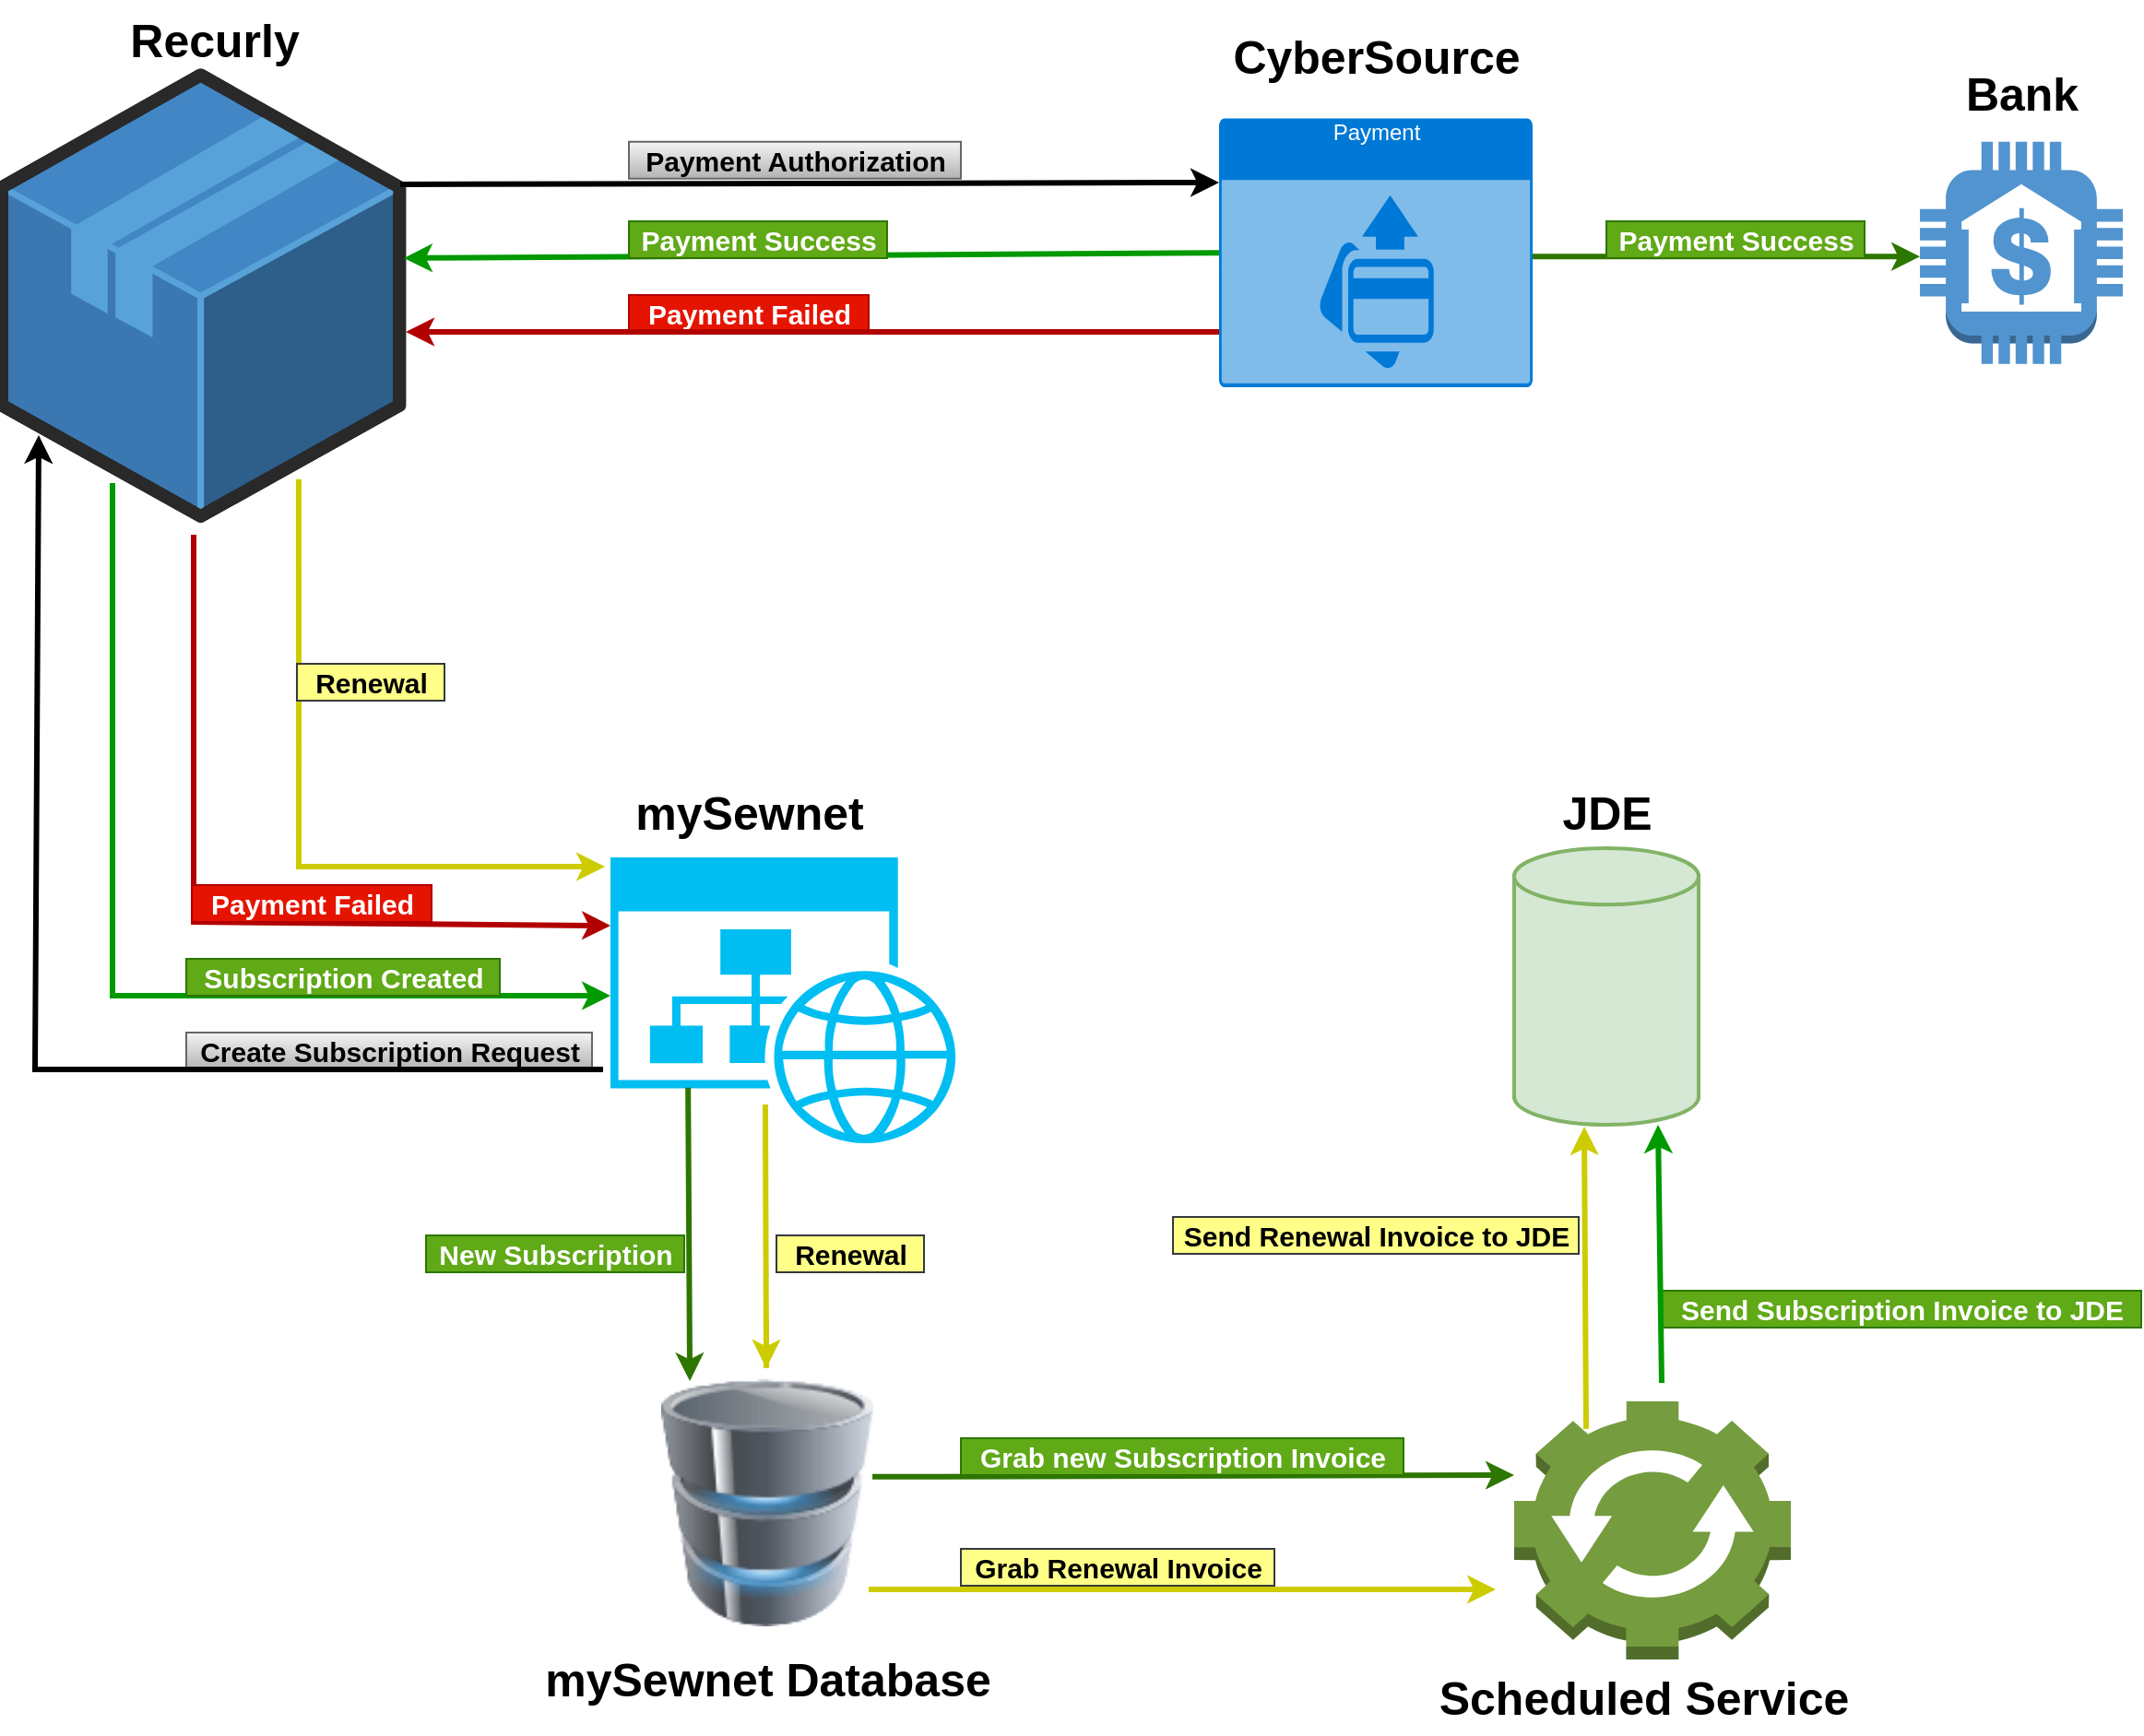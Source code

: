 <mxfile version="19.0.3" type="device"><diagram id="F_wktr2sjTzIy_b7hCwm" name="Page-1"><mxGraphModel dx="1422" dy="865" grid="1" gridSize="10" guides="1" tooltips="1" connect="1" arrows="1" fold="1" page="1" pageScale="1" pageWidth="850" pageHeight="1100" math="0" shadow="0"><root><mxCell id="0"/><mxCell id="1" parent="0"/><mxCell id="9BkCrNIaLBK1aJ_YyVoj-5" value="" style="verticalLabelPosition=bottom;html=1;verticalAlign=top;strokeWidth=1;align=center;outlineConnect=0;dashed=0;outlineConnect=0;shape=mxgraph.aws3d.application;fillColor=#4286c5;strokeColor=#57A2D8;aspect=fixed;" vertex="1" parent="1"><mxGeometry x="100" y="100.7" width="215.64" height="239.3" as="geometry"/></mxCell><mxCell id="9BkCrNIaLBK1aJ_YyVoj-6" value="Recurly" style="text;html=1;align=center;verticalAlign=middle;resizable=0;points=[];autosize=1;strokeColor=none;fillColor=none;fontStyle=1;fontSize=25;" vertex="1" parent="1"><mxGeometry x="160" y="60.7" width="110" height="40" as="geometry"/></mxCell><mxCell id="9BkCrNIaLBK1aJ_YyVoj-8" value="Payment" style="html=1;strokeColor=none;fillColor=#0079D6;labelPosition=center;verticalLabelPosition=middle;verticalAlign=top;align=center;fontSize=12;outlineConnect=0;spacingTop=-6;fontColor=#FFFFFF;sketch=0;shape=mxgraph.sitemap.payment;" vertex="1" parent="1"><mxGeometry x="760" y="124.25" width="170" height="145.75" as="geometry"/></mxCell><mxCell id="9BkCrNIaLBK1aJ_YyVoj-9" value="CyberSource" style="text;html=1;align=center;verticalAlign=middle;resizable=0;points=[];autosize=1;strokeColor=none;fillColor=none;fontStyle=1;fontSize=25;" vertex="1" parent="1"><mxGeometry x="760" y="70" width="170" height="40" as="geometry"/></mxCell><mxCell id="9BkCrNIaLBK1aJ_YyVoj-10" value="" style="outlineConnect=0;dashed=0;verticalLabelPosition=bottom;verticalAlign=top;align=center;html=1;shape=mxgraph.aws3.bank;fillColor=#5294CF;gradientColor=none;fontSize=15;" vertex="1" parent="1"><mxGeometry x="1140" y="136.88" width="110" height="120.5" as="geometry"/></mxCell><mxCell id="9BkCrNIaLBK1aJ_YyVoj-11" value="Bank" style="text;html=1;align=center;verticalAlign=middle;resizable=0;points=[];autosize=1;strokeColor=none;fillColor=none;fontSize=25;fontStyle=1" vertex="1" parent="1"><mxGeometry x="1155" y="90" width="80" height="40" as="geometry"/></mxCell><mxCell id="9BkCrNIaLBK1aJ_YyVoj-12" value="" style="verticalLabelPosition=bottom;html=1;verticalAlign=top;align=center;strokeColor=none;fillColor=#00BEF2;shape=mxgraph.azure.website_generic;pointerEvents=1;fontSize=15;" vertex="1" parent="1"><mxGeometry x="430" y="525" width="190" height="155" as="geometry"/></mxCell><mxCell id="9BkCrNIaLBK1aJ_YyVoj-13" value="mySewnet" style="text;html=1;align=center;verticalAlign=middle;resizable=0;points=[];autosize=1;strokeColor=none;fillColor=none;fontSize=25;fontStyle=1" vertex="1" parent="1"><mxGeometry x="435" y="480" width="140" height="40" as="geometry"/></mxCell><mxCell id="9BkCrNIaLBK1aJ_YyVoj-14" value="" style="strokeWidth=2;html=1;shape=mxgraph.lean_mapping.mrp_erp;whiteSpace=wrap;fontSize=15;fillColor=#d5e8d4;strokeColor=#82b366;" vertex="1" parent="1"><mxGeometry x="920" y="520" width="100" height="150" as="geometry"/></mxCell><mxCell id="9BkCrNIaLBK1aJ_YyVoj-15" value="JDE" style="text;html=1;align=center;verticalAlign=middle;resizable=0;points=[];autosize=1;strokeColor=none;fillColor=none;fontSize=25;fontStyle=1" vertex="1" parent="1"><mxGeometry x="940" y="480" width="60" height="40" as="geometry"/></mxCell><mxCell id="9BkCrNIaLBK1aJ_YyVoj-19" value="" style="endArrow=classic;html=1;rounded=0;fontSize=15;strokeWidth=3;" edge="1" parent="1"><mxGeometry width="50" height="50" relative="1" as="geometry"><mxPoint x="316" y="160" as="sourcePoint"/><mxPoint x="760" y="159" as="targetPoint"/></mxGeometry></mxCell><mxCell id="9BkCrNIaLBK1aJ_YyVoj-20" value="Payment Authorization" style="text;html=1;align=center;verticalAlign=middle;resizable=0;points=[];autosize=1;strokeColor=#666666;fillColor=#f5f5f5;fontSize=15;fontStyle=1;gradientColor=#b3b3b3;" vertex="1" parent="1"><mxGeometry x="440" y="136.88" width="180" height="20" as="geometry"/></mxCell><mxCell id="9BkCrNIaLBK1aJ_YyVoj-21" value="" style="endArrow=classic;html=1;rounded=0;fontSize=25;strokeWidth=3;exitX=1;exitY=0.5;exitDx=0;exitDy=0;exitPerimeter=0;fillColor=#60a917;strokeColor=#2D7600;" edge="1" parent="1"><mxGeometry width="50" height="50" relative="1" as="geometry"><mxPoint x="930" y="199.125" as="sourcePoint"/><mxPoint x="1140" y="199.129" as="targetPoint"/></mxGeometry></mxCell><mxCell id="9BkCrNIaLBK1aJ_YyVoj-22" value="&lt;font style=&quot;font-size: 15px;&quot;&gt;Payment Success&lt;/font&gt;" style="text;html=1;align=center;verticalAlign=middle;resizable=0;points=[];autosize=1;strokeColor=#2D7600;fillColor=#60a917;fontSize=15;fontStyle=1;fontColor=#ffffff;" vertex="1" parent="1"><mxGeometry x="970" y="180" width="140" height="20" as="geometry"/></mxCell><mxCell id="9BkCrNIaLBK1aJ_YyVoj-24" value="Payment Failed" style="text;html=1;align=center;verticalAlign=middle;resizable=0;points=[];autosize=1;strokeColor=#B20000;fillColor=#e51400;fontSize=15;fontStyle=1;fontColor=#ffffff;" vertex="1" parent="1"><mxGeometry x="440" y="220" width="130" height="20" as="geometry"/></mxCell><mxCell id="9BkCrNIaLBK1aJ_YyVoj-25" value="" style="endArrow=classic;html=1;rounded=0;fontSize=15;strokeColor=#009900;strokeWidth=3;exitX=0;exitY=0.5;exitDx=0;exitDy=0;exitPerimeter=0;" edge="1" parent="1" source="9BkCrNIaLBK1aJ_YyVoj-8"><mxGeometry width="50" height="50" relative="1" as="geometry"><mxPoint x="748" y="197.125" as="sourcePoint"/><mxPoint x="318" y="200" as="targetPoint"/></mxGeometry></mxCell><mxCell id="9BkCrNIaLBK1aJ_YyVoj-26" value="Payment Success" style="text;html=1;align=center;verticalAlign=middle;resizable=0;points=[];autosize=1;strokeColor=#2D7600;fillColor=#60a917;fontSize=15;fontStyle=1;fontColor=#ffffff;" vertex="1" parent="1"><mxGeometry x="440" y="180" width="140" height="20" as="geometry"/></mxCell><mxCell id="9BkCrNIaLBK1aJ_YyVoj-27" value="" style="endArrow=classic;html=1;rounded=0;fontSize=15;strokeColor=#009900;strokeWidth=3;" edge="1" parent="1"><mxGeometry width="50" height="50" relative="1" as="geometry"><mxPoint x="160" y="322" as="sourcePoint"/><mxPoint x="430" y="600" as="targetPoint"/><Array as="points"><mxPoint x="160" y="600"/></Array></mxGeometry></mxCell><mxCell id="9BkCrNIaLBK1aJ_YyVoj-28" value="Subscription Created" style="text;html=1;align=center;verticalAlign=middle;resizable=0;points=[];autosize=1;strokeColor=#2D7600;fillColor=#60a917;fontSize=15;fontStyle=1;fontColor=#ffffff;" vertex="1" parent="1"><mxGeometry x="200" y="580" width="170" height="20" as="geometry"/></mxCell><mxCell id="9BkCrNIaLBK1aJ_YyVoj-30" value="Send Subscription Invoice to JDE" style="text;html=1;align=center;verticalAlign=middle;resizable=0;points=[];autosize=1;strokeColor=#2D7600;fillColor=#60a917;fontSize=15;fontStyle=1;fontColor=#ffffff;" vertex="1" parent="1"><mxGeometry x="1000" y="760" width="260" height="20" as="geometry"/></mxCell><mxCell id="9BkCrNIaLBK1aJ_YyVoj-31" value="" style="endArrow=classic;html=1;rounded=0;fontSize=15;strokeColor=#B20000;strokeWidth=3;entryX=0.835;entryY=0.582;entryDx=0;entryDy=0;entryPerimeter=0;fillColor=#e51400;" edge="1" parent="1"><mxGeometry width="50" height="50" relative="1" as="geometry"><mxPoint x="760" y="240" as="sourcePoint"/><mxPoint x="319.059" y="239.973" as="targetPoint"/></mxGeometry></mxCell><mxCell id="9BkCrNIaLBK1aJ_YyVoj-17" value="Create Subscription Request" style="text;html=1;align=center;verticalAlign=middle;resizable=0;points=[];autosize=1;strokeColor=#666666;fillColor=#f5f5f5;fontSize=15;fontStyle=1;gradientColor=#b3b3b3;" vertex="1" parent="1"><mxGeometry x="200" y="620" width="220" height="20" as="geometry"/></mxCell><mxCell id="9BkCrNIaLBK1aJ_YyVoj-33" value="" style="endArrow=classic;html=1;rounded=0;fontSize=15;strokeWidth=3;exitX=-0.021;exitY=0.742;exitDx=0;exitDy=0;exitPerimeter=0;" edge="1" parent="1" source="9BkCrNIaLBK1aJ_YyVoj-12"><mxGeometry width="50" height="50" relative="1" as="geometry"><mxPoint x="158" y="576" as="sourcePoint"/><mxPoint x="120" y="296" as="targetPoint"/><Array as="points"><mxPoint x="118" y="640"/></Array></mxGeometry></mxCell><mxCell id="9BkCrNIaLBK1aJ_YyVoj-36" value="" style="endArrow=classic;html=1;rounded=0;fontSize=15;strokeColor=#B20000;strokeWidth=3;entryX=-0.021;entryY=0.239;entryDx=0;entryDy=0;entryPerimeter=0;fillColor=#e51400;" edge="1" parent="1"><mxGeometry width="50" height="50" relative="1" as="geometry"><mxPoint x="204" y="350" as="sourcePoint"/><mxPoint x="430.01" y="562.045" as="targetPoint"/><Array as="points"><mxPoint x="204" y="560"/></Array></mxGeometry></mxCell><mxCell id="9BkCrNIaLBK1aJ_YyVoj-38" value="Payment Failed" style="text;html=1;align=center;verticalAlign=middle;resizable=0;points=[];autosize=1;strokeColor=#B20000;fillColor=#e51400;fontSize=15;fontStyle=1;fontColor=#ffffff;" vertex="1" parent="1"><mxGeometry x="203" y="540" width="130" height="20" as="geometry"/></mxCell><mxCell id="9BkCrNIaLBK1aJ_YyVoj-40" value="" style="image;html=1;image=img/lib/clip_art/computers/Database_128x128.png;fontSize=15;fillColor=none;" vertex="1" parent="1"><mxGeometry x="457.5" y="770" width="115" height="210" as="geometry"/></mxCell><mxCell id="9BkCrNIaLBK1aJ_YyVoj-41" value="mySewnet Database" style="text;html=1;align=center;verticalAlign=middle;resizable=0;points=[];autosize=1;strokeColor=none;fillColor=none;fontSize=25;fontStyle=1" vertex="1" parent="1"><mxGeometry x="385" y="950" width="260" height="40" as="geometry"/></mxCell><mxCell id="9BkCrNIaLBK1aJ_YyVoj-42" value="" style="endArrow=classic;html=1;rounded=0;fontSize=25;strokeWidth=3;exitX=0.432;exitY=0.535;exitDx=0;exitDy=0;exitPerimeter=0;fillColor=#60a917;strokeColor=#2D7600;entryX=0.57;entryY=-0.014;entryDx=0;entryDy=0;entryPerimeter=0;" edge="1" parent="1"><mxGeometry width="50" height="50" relative="1" as="geometry"><mxPoint x="472.08" y="649.925" as="sourcePoint"/><mxPoint x="473.05" y="809.06" as="targetPoint"/></mxGeometry></mxCell><mxCell id="9BkCrNIaLBK1aJ_YyVoj-44" value="New Subscription" style="text;html=1;align=center;verticalAlign=middle;resizable=0;points=[];autosize=1;strokeColor=#2D7600;fillColor=#60a917;fontSize=15;fontStyle=1;fontColor=#ffffff;" vertex="1" parent="1"><mxGeometry x="330" y="730" width="140" height="20" as="geometry"/></mxCell><mxCell id="9BkCrNIaLBK1aJ_YyVoj-45" value="" style="endArrow=classic;html=1;rounded=0;fontSize=15;strokeColor=#CCCC00;strokeWidth=3;exitX=0.714;exitY=0.916;exitDx=0;exitDy=0;exitPerimeter=0;fillColor=#ffff88;" edge="1" parent="1"><mxGeometry width="50" height="50" relative="1" as="geometry"><mxPoint x="260.967" y="319.899" as="sourcePoint"/><mxPoint x="427" y="530" as="targetPoint"/><Array as="points"><mxPoint x="261" y="530"/></Array></mxGeometry></mxCell><mxCell id="9BkCrNIaLBK1aJ_YyVoj-46" value="Renewal" style="text;html=1;align=center;verticalAlign=middle;resizable=0;points=[];autosize=1;strokeColor=#36393d;fillColor=#ffff88;fontSize=15;fontStyle=1" vertex="1" parent="1"><mxGeometry x="260" y="420" width="80" height="20" as="geometry"/></mxCell><mxCell id="9BkCrNIaLBK1aJ_YyVoj-47" value="" style="endArrow=classic;html=1;rounded=0;fontSize=15;strokeColor=#CCCC00;strokeWidth=3;fillColor=#ffff88;exitX=0.442;exitY=1.019;exitDx=0;exitDy=0;exitPerimeter=0;" edge="1" parent="1"><mxGeometry width="50" height="50" relative="1" as="geometry"><mxPoint x="513.98" y="658.945" as="sourcePoint"/><mxPoint x="514.5" y="802" as="targetPoint"/><Array as="points"><mxPoint x="514.5" y="802"/><mxPoint x="514.5" y="776"/></Array></mxGeometry></mxCell><mxCell id="9BkCrNIaLBK1aJ_YyVoj-49" value="Renewal" style="text;html=1;align=center;verticalAlign=middle;resizable=0;points=[];autosize=1;strokeColor=#36393d;fillColor=#ffff88;fontSize=15;fontStyle=1" vertex="1" parent="1"><mxGeometry x="520" y="730" width="80" height="20" as="geometry"/></mxCell><mxCell id="9BkCrNIaLBK1aJ_YyVoj-50" value="" style="endArrow=classic;html=1;rounded=0;fontSize=15;strokeColor=#CCCC00;strokeWidth=3;fillColor=#ffff88;" edge="1" parent="1"><mxGeometry width="50" height="50" relative="1" as="geometry"><mxPoint x="570" y="922" as="sourcePoint"/><mxPoint x="910" y="922" as="targetPoint"/><Array as="points"/></mxGeometry></mxCell><mxCell id="9BkCrNIaLBK1aJ_YyVoj-51" value="" style="outlineConnect=0;dashed=0;verticalLabelPosition=bottom;verticalAlign=top;align=center;html=1;shape=mxgraph.aws3.automation;fillColor=#759C3E;gradientColor=none;fontSize=15;" vertex="1" parent="1"><mxGeometry x="920" y="820" width="150" height="140" as="geometry"/></mxCell><mxCell id="9BkCrNIaLBK1aJ_YyVoj-53" value="Scheduled Service" style="text;html=1;align=center;verticalAlign=middle;resizable=0;points=[];autosize=1;strokeColor=none;fillColor=none;fontSize=25;fontStyle=1" vertex="1" parent="1"><mxGeometry x="870" y="960" width="240" height="40" as="geometry"/></mxCell><mxCell id="9BkCrNIaLBK1aJ_YyVoj-54" value="Grab Renewal Invoice" style="text;html=1;align=center;verticalAlign=middle;resizable=0;points=[];autosize=1;strokeColor=#36393d;fillColor=#ffff88;fontSize=15;fontStyle=1" vertex="1" parent="1"><mxGeometry x="620" y="900" width="170" height="20" as="geometry"/></mxCell><mxCell id="9BkCrNIaLBK1aJ_YyVoj-55" value="" style="endArrow=classic;html=1;rounded=0;fontSize=15;strokeColor=#CCCC00;strokeWidth=3;fillColor=#ffff88;entryX=0.38;entryY=1.02;entryDx=0;entryDy=0;entryPerimeter=0;exitX=0.26;exitY=0.121;exitDx=0;exitDy=0;exitPerimeter=0;" edge="1" parent="1"><mxGeometry width="50" height="50" relative="1" as="geometry"><mxPoint x="959" y="834.94" as="sourcePoint"/><mxPoint x="958" y="671" as="targetPoint"/><Array as="points"/></mxGeometry></mxCell><mxCell id="9BkCrNIaLBK1aJ_YyVoj-56" value="Send Renewal Invoice to JDE" style="text;html=1;align=center;verticalAlign=middle;resizable=0;points=[];autosize=1;strokeColor=#36393d;fillColor=#ffff88;fontSize=15;fontStyle=1" vertex="1" parent="1"><mxGeometry x="735" y="720" width="220" height="20" as="geometry"/></mxCell><mxCell id="9BkCrNIaLBK1aJ_YyVoj-57" value="" style="endArrow=classic;html=1;rounded=0;fontSize=15;strokeColor=#009900;strokeWidth=3;entryX=0.78;entryY=1;entryDx=0;entryDy=0;entryPerimeter=0;" edge="1" parent="1" target="9BkCrNIaLBK1aJ_YyVoj-14"><mxGeometry width="50" height="50" relative="1" as="geometry"><mxPoint x="1000" y="810" as="sourcePoint"/><mxPoint x="1000" y="680" as="targetPoint"/></mxGeometry></mxCell><mxCell id="9BkCrNIaLBK1aJ_YyVoj-59" value="" style="endArrow=classic;html=1;rounded=0;fontSize=25;strokeWidth=3;exitX=0.996;exitY=0.433;exitDx=0;exitDy=0;exitPerimeter=0;fillColor=#60a917;strokeColor=#2D7600;" edge="1" parent="1" source="9BkCrNIaLBK1aJ_YyVoj-40"><mxGeometry width="50" height="50" relative="1" as="geometry"><mxPoint x="710" y="860" as="sourcePoint"/><mxPoint x="920" y="860.004" as="targetPoint"/></mxGeometry></mxCell><mxCell id="9BkCrNIaLBK1aJ_YyVoj-60" value="Grab new Subscription Invoice" style="text;html=1;align=center;verticalAlign=middle;resizable=0;points=[];autosize=1;strokeColor=#2D7600;fillColor=#60a917;fontSize=15;fontStyle=1;fontColor=#ffffff;" vertex="1" parent="1"><mxGeometry x="620" y="840" width="240" height="20" as="geometry"/></mxCell></root></mxGraphModel></diagram></mxfile>